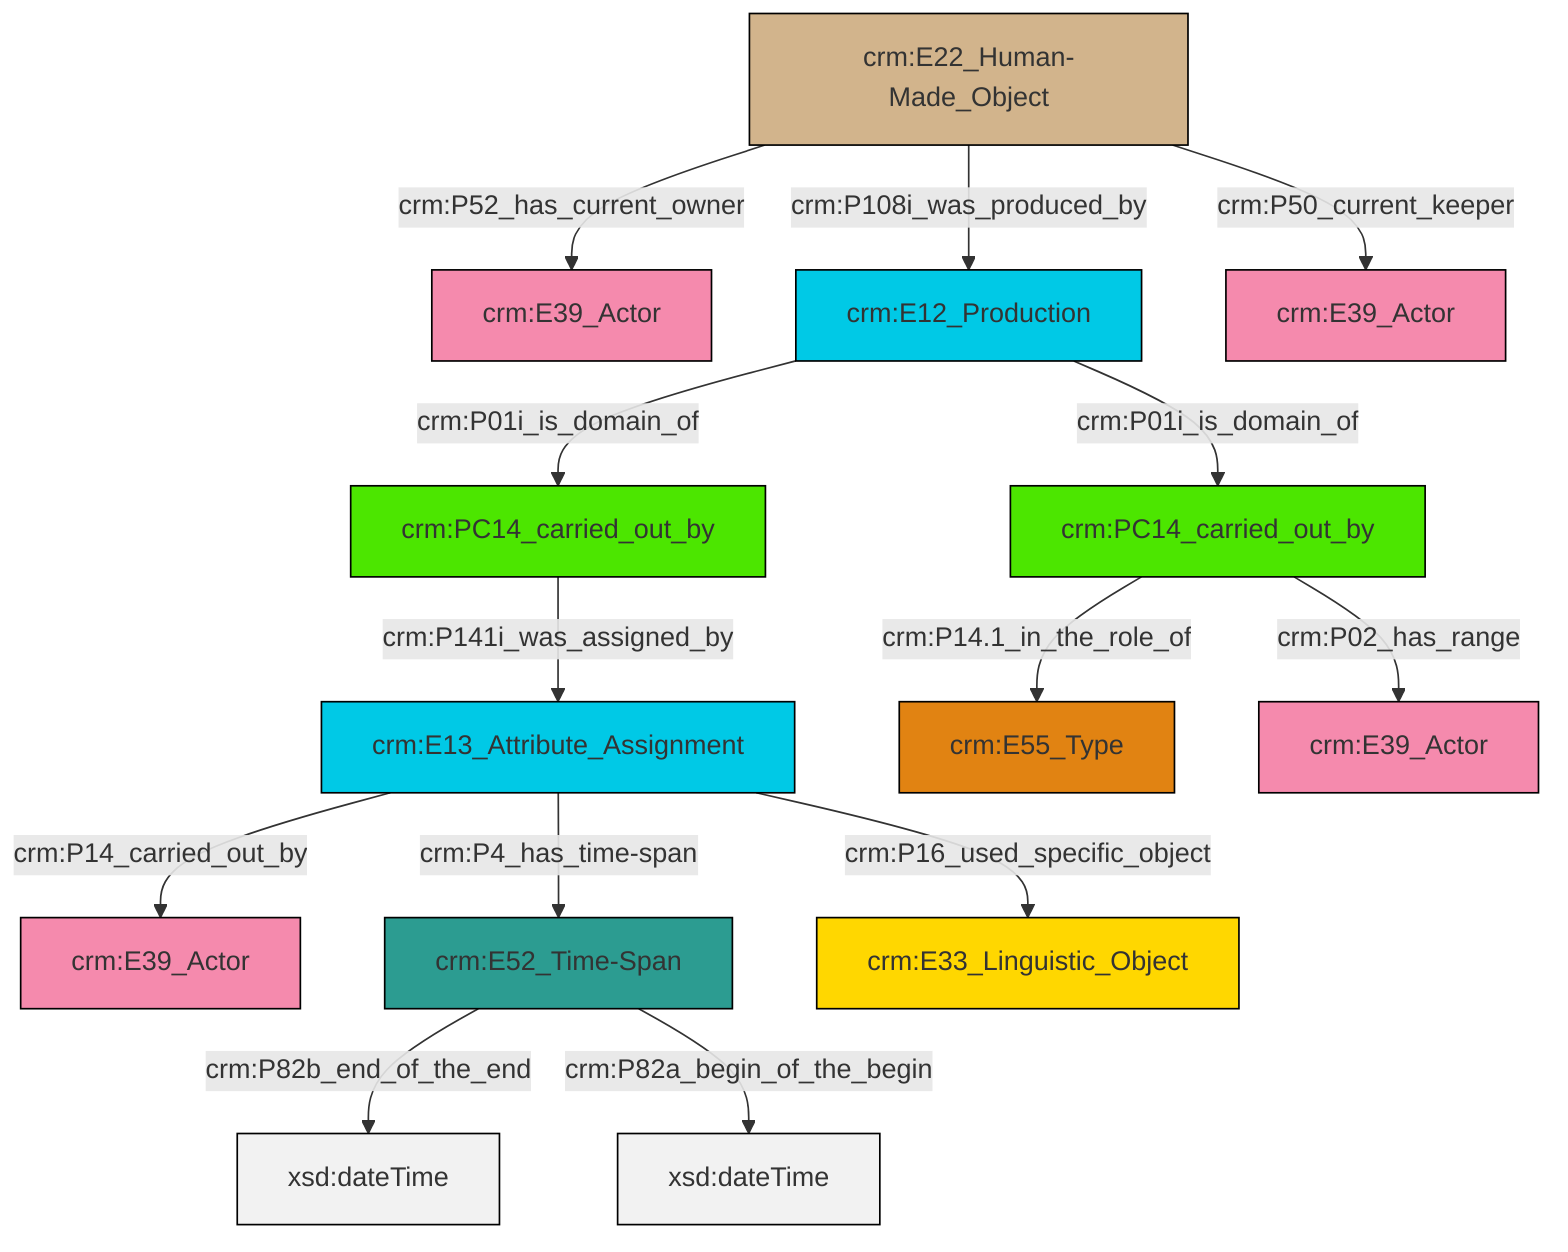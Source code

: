 graph TD
classDef Literal fill:#f2f2f2,stroke:#000000;
classDef CRM_Entity fill:#FFFFFF,stroke:#000000;
classDef Temporal_Entity fill:#00C9E6, stroke:#000000;
classDef Type fill:#E18312, stroke:#000000;
classDef Time-Span fill:#2C9C91, stroke:#000000;
classDef Appellation fill:#FFEB7F, stroke:#000000;
classDef Place fill:#008836, stroke:#000000;
classDef Persistent_Item fill:#B266B2, stroke:#000000;
classDef Conceptual_Object fill:#FFD700, stroke:#000000;
classDef Physical_Thing fill:#D2B48C, stroke:#000000;
classDef Actor fill:#f58aad, stroke:#000000;
classDef PC_Classes fill:#4ce600, stroke:#000000;
classDef Multi fill:#cccccc,stroke:#000000;

4["crm:PC14_carried_out_by"]:::PC_Classes -->|crm:P14.1_in_the_role_of| 8["crm:E55_Type"]:::Type
13["crm:E13_Attribute_Assignment"]:::Temporal_Entity -->|crm:P14_carried_out_by| 2["crm:E39_Actor"]:::Actor
6["crm:E22_Human-Made_Object"]:::Physical_Thing -->|crm:P52_has_current_owner| 14["crm:E39_Actor"]:::Actor
16["crm:E52_Time-Span"]:::Time-Span -->|crm:P82b_end_of_the_end| 17[xsd:dateTime]:::Literal
13["crm:E13_Attribute_Assignment"]:::Temporal_Entity -->|crm:P4_has_time-span| 16["crm:E52_Time-Span"]:::Time-Span
13["crm:E13_Attribute_Assignment"]:::Temporal_Entity -->|crm:P16_used_specific_object| 18["crm:E33_Linguistic_Object"]:::Conceptual_Object
11["crm:E12_Production"]:::Temporal_Entity -->|crm:P01i_is_domain_of| 9["crm:PC14_carried_out_by"]:::PC_Classes
11["crm:E12_Production"]:::Temporal_Entity -->|crm:P01i_is_domain_of| 4["crm:PC14_carried_out_by"]:::PC_Classes
16["crm:E52_Time-Span"]:::Time-Span -->|crm:P82a_begin_of_the_begin| 23[xsd:dateTime]:::Literal
4["crm:PC14_carried_out_by"]:::PC_Classes -->|crm:P02_has_range| 20["crm:E39_Actor"]:::Actor
9["crm:PC14_carried_out_by"]:::PC_Classes -->|crm:P141i_was_assigned_by| 13["crm:E13_Attribute_Assignment"]:::Temporal_Entity
6["crm:E22_Human-Made_Object"]:::Physical_Thing -->|crm:P108i_was_produced_by| 11["crm:E12_Production"]:::Temporal_Entity
6["crm:E22_Human-Made_Object"]:::Physical_Thing -->|crm:P50_current_keeper| 0["crm:E39_Actor"]:::Actor